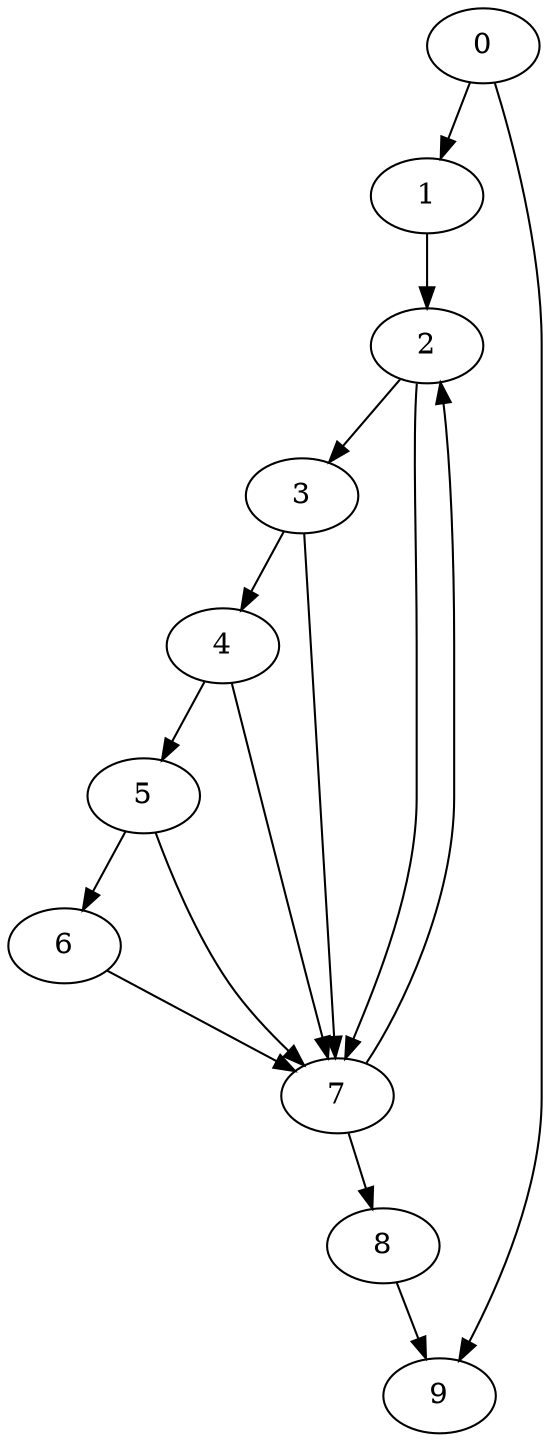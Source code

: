 digraph {
	0
	1
	2
	3
	4
	5
	6
	7
	8
	9
	0 -> 1
	5 -> 6
	0 -> 9
	8 -> 9
	1 -> 2
	7 -> 2
	2 -> 3
	3 -> 4
	4 -> 5
	2 -> 7
	3 -> 7
	4 -> 7
	5 -> 7
	6 -> 7
	7 -> 8
}
